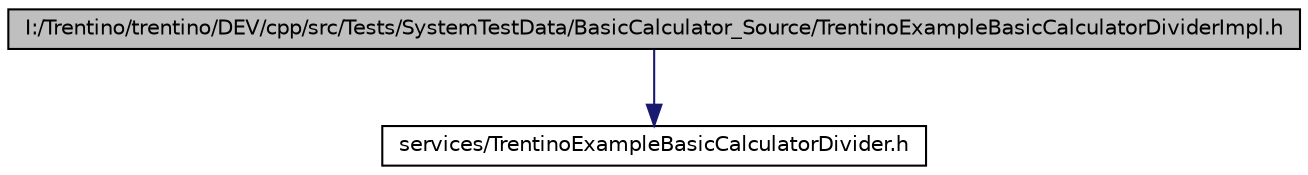 digraph G
{
  edge [fontname="Helvetica",fontsize="10",labelfontname="Helvetica",labelfontsize="10"];
  node [fontname="Helvetica",fontsize="10",shape=record];
  Node1 [label="I:/Trentino/trentino/DEV/cpp/src/Tests/SystemTestData/BasicCalculator_Source/TrentinoExampleBasicCalculatorDividerImpl.h",height=0.2,width=0.4,color="black", fillcolor="grey75", style="filled" fontcolor="black"];
  Node1 -> Node2 [color="midnightblue",fontsize="10",style="solid",fontname="Helvetica"];
  Node2 [label="services/TrentinoExampleBasicCalculatorDivider.h",height=0.2,width=0.4,color="black", fillcolor="white", style="filled",URL="$_system_test_data_2_basic_calculator___source_2services_2_trentino_example_basic_calculator_divider_8h.html"];
}
